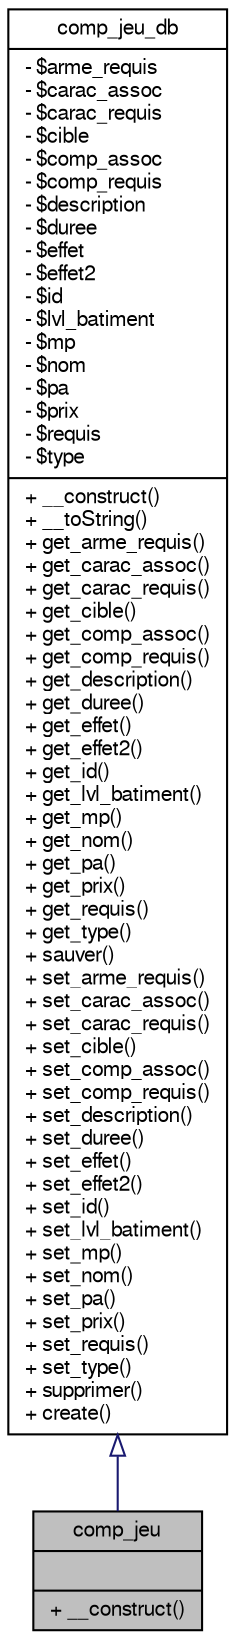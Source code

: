 digraph G
{
  bgcolor="transparent";
  edge [fontname="FreeSans",fontsize="10",labelfontname="FreeSans",labelfontsize="10"];
  node [fontname="FreeSans",fontsize="10",shape=record];
  Node1 [label="{comp_jeu\n||+ __construct()\l}",height=0.2,width=0.4,color="black", fillcolor="grey75", style="filled" fontcolor="black"];
  Node2 -> Node1 [dir=back,color="midnightblue",fontsize="10",style="solid",arrowtail="empty",fontname="FreeSans"];
  Node2 [label="{comp_jeu_db\n|- $arme_requis\l- $carac_assoc\l- $carac_requis\l- $cible\l- $comp_assoc\l- $comp_requis\l- $description\l- $duree\l- $effet\l- $effet2\l- $id\l- $lvl_batiment\l- $mp\l- $nom\l- $pa\l- $prix\l- $requis\l- $type\l|+ __construct()\l+ __toString()\l+ get_arme_requis()\l+ get_carac_assoc()\l+ get_carac_requis()\l+ get_cible()\l+ get_comp_assoc()\l+ get_comp_requis()\l+ get_description()\l+ get_duree()\l+ get_effet()\l+ get_effet2()\l+ get_id()\l+ get_lvl_batiment()\l+ get_mp()\l+ get_nom()\l+ get_pa()\l+ get_prix()\l+ get_requis()\l+ get_type()\l+ sauver()\l+ set_arme_requis()\l+ set_carac_assoc()\l+ set_carac_requis()\l+ set_cible()\l+ set_comp_assoc()\l+ set_comp_requis()\l+ set_description()\l+ set_duree()\l+ set_effet()\l+ set_effet2()\l+ set_id()\l+ set_lvl_batiment()\l+ set_mp()\l+ set_nom()\l+ set_pa()\l+ set_prix()\l+ set_requis()\l+ set_type()\l+ supprimer()\l+ create()\l}",height=0.2,width=0.4,color="black",URL="$classcomp__jeu__db.html"];
}
